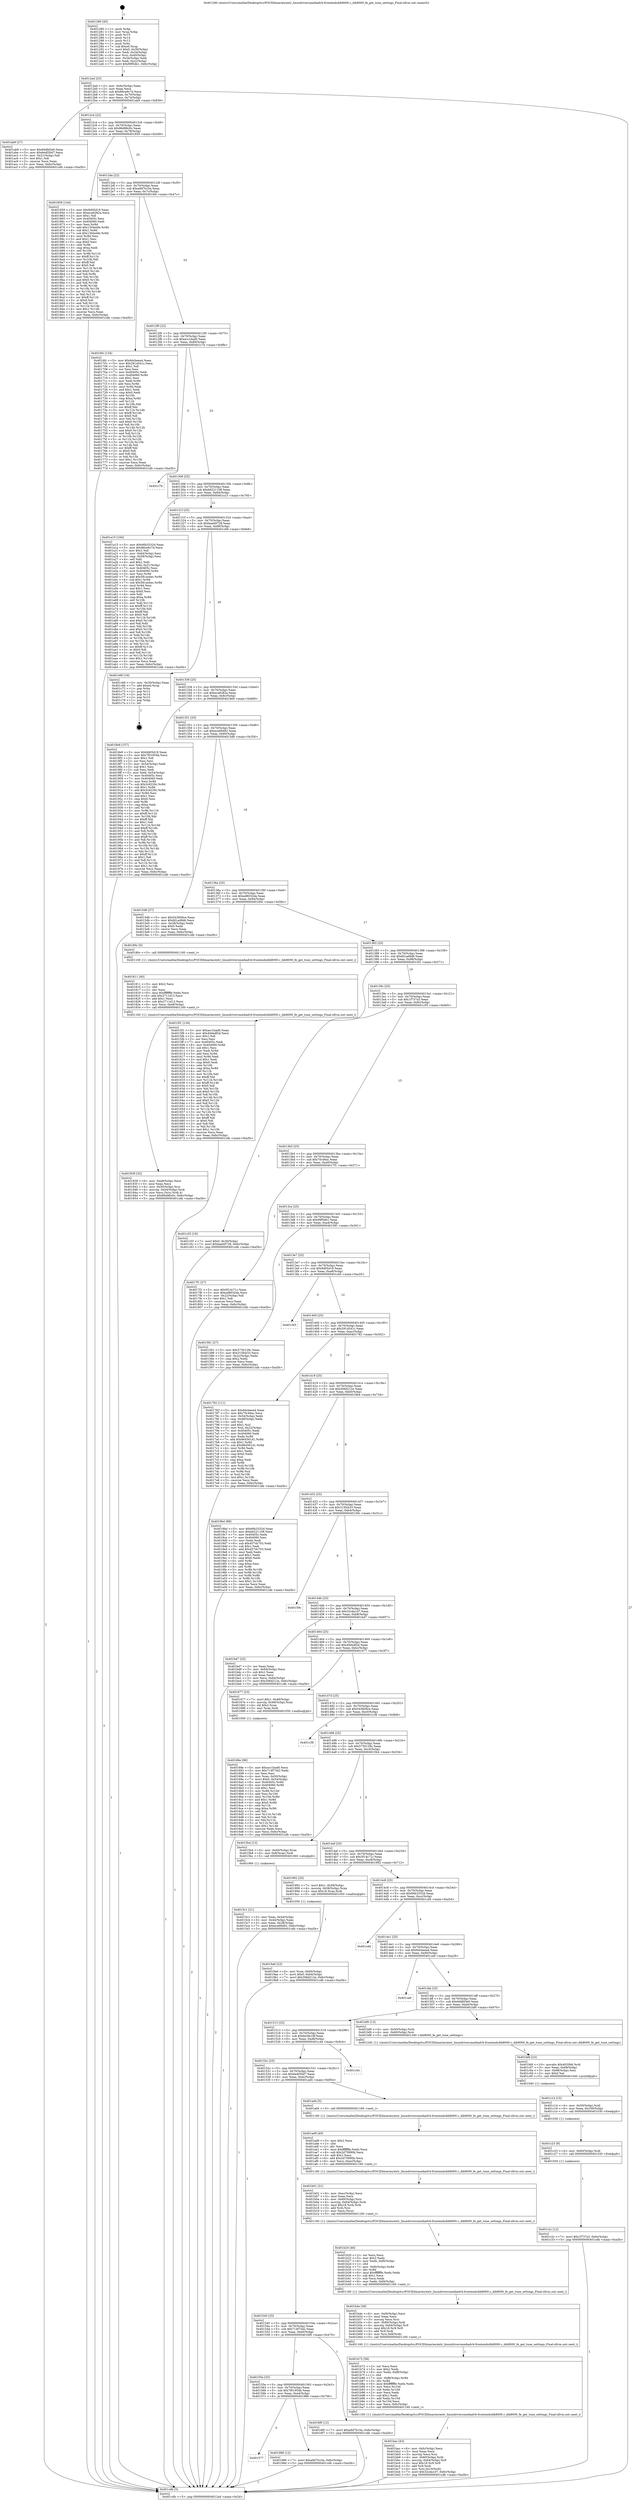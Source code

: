 digraph "0x401280" {
  label = "0x401280 (/mnt/c/Users/mathe/Desktop/tcc/POCII/binaries/extr_linuxdriversmediadvb-frontendsdib8000.c_dib8000_fe_get_tune_settings_Final-ollvm.out::main(0))"
  labelloc = "t"
  node[shape=record]

  Entry [label="",width=0.3,height=0.3,shape=circle,fillcolor=black,style=filled]
  "0x4012ad" [label="{
     0x4012ad [23]\l
     | [instrs]\l
     &nbsp;&nbsp;0x4012ad \<+3\>: mov -0x6c(%rbp),%eax\l
     &nbsp;&nbsp;0x4012b0 \<+2\>: mov %eax,%ecx\l
     &nbsp;&nbsp;0x4012b2 \<+6\>: sub $0x86ce9c7d,%ecx\l
     &nbsp;&nbsp;0x4012b8 \<+3\>: mov %eax,-0x70(%rbp)\l
     &nbsp;&nbsp;0x4012bb \<+3\>: mov %ecx,-0x74(%rbp)\l
     &nbsp;&nbsp;0x4012be \<+6\>: je 0000000000401ab9 \<main+0x839\>\l
  }"]
  "0x401ab9" [label="{
     0x401ab9 [27]\l
     | [instrs]\l
     &nbsp;&nbsp;0x401ab9 \<+5\>: mov $0x6ddfd3e0,%eax\l
     &nbsp;&nbsp;0x401abe \<+5\>: mov $0x6e4f30d7,%ecx\l
     &nbsp;&nbsp;0x401ac3 \<+3\>: mov -0x21(%rbp),%dl\l
     &nbsp;&nbsp;0x401ac6 \<+3\>: test $0x1,%dl\l
     &nbsp;&nbsp;0x401ac9 \<+3\>: cmovne %ecx,%eax\l
     &nbsp;&nbsp;0x401acc \<+3\>: mov %eax,-0x6c(%rbp)\l
     &nbsp;&nbsp;0x401acf \<+5\>: jmp 0000000000401cdb \<main+0xa5b\>\l
  }"]
  "0x4012c4" [label="{
     0x4012c4 [22]\l
     | [instrs]\l
     &nbsp;&nbsp;0x4012c4 \<+5\>: jmp 00000000004012c9 \<main+0x49\>\l
     &nbsp;&nbsp;0x4012c9 \<+3\>: mov -0x70(%rbp),%eax\l
     &nbsp;&nbsp;0x4012cc \<+5\>: sub $0x86d96c0c,%eax\l
     &nbsp;&nbsp;0x4012d1 \<+3\>: mov %eax,-0x78(%rbp)\l
     &nbsp;&nbsp;0x4012d4 \<+6\>: je 0000000000401859 \<main+0x5d9\>\l
  }"]
  Exit [label="",width=0.3,height=0.3,shape=circle,fillcolor=black,style=filled,peripheries=2]
  "0x401859" [label="{
     0x401859 [144]\l
     | [instrs]\l
     &nbsp;&nbsp;0x401859 \<+5\>: mov $0x9d05d19,%eax\l
     &nbsp;&nbsp;0x40185e \<+5\>: mov $0xeca9282a,%ecx\l
     &nbsp;&nbsp;0x401863 \<+2\>: mov $0x1,%dl\l
     &nbsp;&nbsp;0x401865 \<+7\>: mov 0x40405c,%esi\l
     &nbsp;&nbsp;0x40186c \<+7\>: mov 0x404060,%edi\l
     &nbsp;&nbsp;0x401873 \<+3\>: mov %esi,%r8d\l
     &nbsp;&nbsp;0x401876 \<+7\>: add $0x1304e4fe,%r8d\l
     &nbsp;&nbsp;0x40187d \<+4\>: sub $0x1,%r8d\l
     &nbsp;&nbsp;0x401881 \<+7\>: sub $0x1304e4fe,%r8d\l
     &nbsp;&nbsp;0x401888 \<+4\>: imul %r8d,%esi\l
     &nbsp;&nbsp;0x40188c \<+3\>: and $0x1,%esi\l
     &nbsp;&nbsp;0x40188f \<+3\>: cmp $0x0,%esi\l
     &nbsp;&nbsp;0x401892 \<+4\>: sete %r9b\l
     &nbsp;&nbsp;0x401896 \<+3\>: cmp $0xa,%edi\l
     &nbsp;&nbsp;0x401899 \<+4\>: setl %r10b\l
     &nbsp;&nbsp;0x40189d \<+3\>: mov %r9b,%r11b\l
     &nbsp;&nbsp;0x4018a0 \<+4\>: xor $0xff,%r11b\l
     &nbsp;&nbsp;0x4018a4 \<+3\>: mov %r10b,%bl\l
     &nbsp;&nbsp;0x4018a7 \<+3\>: xor $0xff,%bl\l
     &nbsp;&nbsp;0x4018aa \<+3\>: xor $0x0,%dl\l
     &nbsp;&nbsp;0x4018ad \<+3\>: mov %r11b,%r14b\l
     &nbsp;&nbsp;0x4018b0 \<+4\>: and $0x0,%r14b\l
     &nbsp;&nbsp;0x4018b4 \<+3\>: and %dl,%r9b\l
     &nbsp;&nbsp;0x4018b7 \<+3\>: mov %bl,%r15b\l
     &nbsp;&nbsp;0x4018ba \<+4\>: and $0x0,%r15b\l
     &nbsp;&nbsp;0x4018be \<+3\>: and %dl,%r10b\l
     &nbsp;&nbsp;0x4018c1 \<+3\>: or %r9b,%r14b\l
     &nbsp;&nbsp;0x4018c4 \<+3\>: or %r10b,%r15b\l
     &nbsp;&nbsp;0x4018c7 \<+3\>: xor %r15b,%r14b\l
     &nbsp;&nbsp;0x4018ca \<+3\>: or %bl,%r11b\l
     &nbsp;&nbsp;0x4018cd \<+4\>: xor $0xff,%r11b\l
     &nbsp;&nbsp;0x4018d1 \<+3\>: or $0x0,%dl\l
     &nbsp;&nbsp;0x4018d4 \<+3\>: and %dl,%r11b\l
     &nbsp;&nbsp;0x4018d7 \<+3\>: or %r11b,%r14b\l
     &nbsp;&nbsp;0x4018da \<+4\>: test $0x1,%r14b\l
     &nbsp;&nbsp;0x4018de \<+3\>: cmovne %ecx,%eax\l
     &nbsp;&nbsp;0x4018e1 \<+3\>: mov %eax,-0x6c(%rbp)\l
     &nbsp;&nbsp;0x4018e4 \<+5\>: jmp 0000000000401cdb \<main+0xa5b\>\l
  }"]
  "0x4012da" [label="{
     0x4012da [22]\l
     | [instrs]\l
     &nbsp;&nbsp;0x4012da \<+5\>: jmp 00000000004012df \<main+0x5f\>\l
     &nbsp;&nbsp;0x4012df \<+3\>: mov -0x70(%rbp),%eax\l
     &nbsp;&nbsp;0x4012e2 \<+5\>: sub $0xa9d7b10a,%eax\l
     &nbsp;&nbsp;0x4012e7 \<+3\>: mov %eax,-0x7c(%rbp)\l
     &nbsp;&nbsp;0x4012ea \<+6\>: je 00000000004016fc \<main+0x47c\>\l
  }"]
  "0x401c2c" [label="{
     0x401c2c [12]\l
     | [instrs]\l
     &nbsp;&nbsp;0x401c2c \<+7\>: movl $0x1f737a3,-0x6c(%rbp)\l
     &nbsp;&nbsp;0x401c33 \<+5\>: jmp 0000000000401cdb \<main+0xa5b\>\l
  }"]
  "0x4016fc" [label="{
     0x4016fc [134]\l
     | [instrs]\l
     &nbsp;&nbsp;0x4016fc \<+5\>: mov $0x6dcbeea4,%eax\l
     &nbsp;&nbsp;0x401701 \<+5\>: mov $0x2914541c,%ecx\l
     &nbsp;&nbsp;0x401706 \<+2\>: mov $0x1,%dl\l
     &nbsp;&nbsp;0x401708 \<+2\>: xor %esi,%esi\l
     &nbsp;&nbsp;0x40170a \<+7\>: mov 0x40405c,%edi\l
     &nbsp;&nbsp;0x401711 \<+8\>: mov 0x404060,%r8d\l
     &nbsp;&nbsp;0x401719 \<+3\>: sub $0x1,%esi\l
     &nbsp;&nbsp;0x40171c \<+3\>: mov %edi,%r9d\l
     &nbsp;&nbsp;0x40171f \<+3\>: add %esi,%r9d\l
     &nbsp;&nbsp;0x401722 \<+4\>: imul %r9d,%edi\l
     &nbsp;&nbsp;0x401726 \<+3\>: and $0x1,%edi\l
     &nbsp;&nbsp;0x401729 \<+3\>: cmp $0x0,%edi\l
     &nbsp;&nbsp;0x40172c \<+4\>: sete %r10b\l
     &nbsp;&nbsp;0x401730 \<+4\>: cmp $0xa,%r8d\l
     &nbsp;&nbsp;0x401734 \<+4\>: setl %r11b\l
     &nbsp;&nbsp;0x401738 \<+3\>: mov %r10b,%bl\l
     &nbsp;&nbsp;0x40173b \<+3\>: xor $0xff,%bl\l
     &nbsp;&nbsp;0x40173e \<+3\>: mov %r11b,%r14b\l
     &nbsp;&nbsp;0x401741 \<+4\>: xor $0xff,%r14b\l
     &nbsp;&nbsp;0x401745 \<+3\>: xor $0x0,%dl\l
     &nbsp;&nbsp;0x401748 \<+3\>: mov %bl,%r15b\l
     &nbsp;&nbsp;0x40174b \<+4\>: and $0x0,%r15b\l
     &nbsp;&nbsp;0x40174f \<+3\>: and %dl,%r10b\l
     &nbsp;&nbsp;0x401752 \<+3\>: mov %r14b,%r12b\l
     &nbsp;&nbsp;0x401755 \<+4\>: and $0x0,%r12b\l
     &nbsp;&nbsp;0x401759 \<+3\>: and %dl,%r11b\l
     &nbsp;&nbsp;0x40175c \<+3\>: or %r10b,%r15b\l
     &nbsp;&nbsp;0x40175f \<+3\>: or %r11b,%r12b\l
     &nbsp;&nbsp;0x401762 \<+3\>: xor %r12b,%r15b\l
     &nbsp;&nbsp;0x401765 \<+3\>: or %r14b,%bl\l
     &nbsp;&nbsp;0x401768 \<+3\>: xor $0xff,%bl\l
     &nbsp;&nbsp;0x40176b \<+3\>: or $0x0,%dl\l
     &nbsp;&nbsp;0x40176e \<+2\>: and %dl,%bl\l
     &nbsp;&nbsp;0x401770 \<+3\>: or %bl,%r15b\l
     &nbsp;&nbsp;0x401773 \<+4\>: test $0x1,%r15b\l
     &nbsp;&nbsp;0x401777 \<+3\>: cmovne %ecx,%eax\l
     &nbsp;&nbsp;0x40177a \<+3\>: mov %eax,-0x6c(%rbp)\l
     &nbsp;&nbsp;0x40177d \<+5\>: jmp 0000000000401cdb \<main+0xa5b\>\l
  }"]
  "0x4012f0" [label="{
     0x4012f0 [22]\l
     | [instrs]\l
     &nbsp;&nbsp;0x4012f0 \<+5\>: jmp 00000000004012f5 \<main+0x75\>\l
     &nbsp;&nbsp;0x4012f5 \<+3\>: mov -0x70(%rbp),%eax\l
     &nbsp;&nbsp;0x4012f8 \<+5\>: sub $0xacc1bad0,%eax\l
     &nbsp;&nbsp;0x4012fd \<+3\>: mov %eax,-0x80(%rbp)\l
     &nbsp;&nbsp;0x401300 \<+6\>: je 0000000000401c7b \<main+0x9fb\>\l
  }"]
  "0x401c23" [label="{
     0x401c23 [9]\l
     | [instrs]\l
     &nbsp;&nbsp;0x401c23 \<+4\>: mov -0x60(%rbp),%rdi\l
     &nbsp;&nbsp;0x401c27 \<+5\>: call 0000000000401030 \<free@plt\>\l
     | [calls]\l
     &nbsp;&nbsp;0x401030 \{1\} (unknown)\l
  }"]
  "0x401c7b" [label="{
     0x401c7b\l
  }", style=dashed]
  "0x401306" [label="{
     0x401306 [25]\l
     | [instrs]\l
     &nbsp;&nbsp;0x401306 \<+5\>: jmp 000000000040130b \<main+0x8b\>\l
     &nbsp;&nbsp;0x40130b \<+3\>: mov -0x70(%rbp),%eax\l
     &nbsp;&nbsp;0x40130e \<+5\>: sub $0xb6221108,%eax\l
     &nbsp;&nbsp;0x401313 \<+6\>: mov %eax,-0x84(%rbp)\l
     &nbsp;&nbsp;0x401319 \<+6\>: je 0000000000401a15 \<main+0x795\>\l
  }"]
  "0x401c14" [label="{
     0x401c14 [15]\l
     | [instrs]\l
     &nbsp;&nbsp;0x401c14 \<+4\>: mov -0x50(%rbp),%rdi\l
     &nbsp;&nbsp;0x401c18 \<+6\>: mov %eax,-0x100(%rbp)\l
     &nbsp;&nbsp;0x401c1e \<+5\>: call 0000000000401030 \<free@plt\>\l
     | [calls]\l
     &nbsp;&nbsp;0x401030 \{1\} (unknown)\l
  }"]
  "0x401a15" [label="{
     0x401a15 [164]\l
     | [instrs]\l
     &nbsp;&nbsp;0x401a15 \<+5\>: mov $0x66b3332d,%eax\l
     &nbsp;&nbsp;0x401a1a \<+5\>: mov $0x86ce9c7d,%ecx\l
     &nbsp;&nbsp;0x401a1f \<+2\>: mov $0x1,%dl\l
     &nbsp;&nbsp;0x401a21 \<+3\>: mov -0x64(%rbp),%esi\l
     &nbsp;&nbsp;0x401a24 \<+3\>: cmp -0x58(%rbp),%esi\l
     &nbsp;&nbsp;0x401a27 \<+4\>: setl %dil\l
     &nbsp;&nbsp;0x401a2b \<+4\>: and $0x1,%dil\l
     &nbsp;&nbsp;0x401a2f \<+4\>: mov %dil,-0x21(%rbp)\l
     &nbsp;&nbsp;0x401a33 \<+7\>: mov 0x40405c,%esi\l
     &nbsp;&nbsp;0x401a3a \<+8\>: mov 0x404060,%r8d\l
     &nbsp;&nbsp;0x401a42 \<+3\>: mov %esi,%r9d\l
     &nbsp;&nbsp;0x401a45 \<+7\>: add $0x581acbec,%r9d\l
     &nbsp;&nbsp;0x401a4c \<+4\>: sub $0x1,%r9d\l
     &nbsp;&nbsp;0x401a50 \<+7\>: sub $0x581acbec,%r9d\l
     &nbsp;&nbsp;0x401a57 \<+4\>: imul %r9d,%esi\l
     &nbsp;&nbsp;0x401a5b \<+3\>: and $0x1,%esi\l
     &nbsp;&nbsp;0x401a5e \<+3\>: cmp $0x0,%esi\l
     &nbsp;&nbsp;0x401a61 \<+4\>: sete %dil\l
     &nbsp;&nbsp;0x401a65 \<+4\>: cmp $0xa,%r8d\l
     &nbsp;&nbsp;0x401a69 \<+4\>: setl %r10b\l
     &nbsp;&nbsp;0x401a6d \<+3\>: mov %dil,%r11b\l
     &nbsp;&nbsp;0x401a70 \<+4\>: xor $0xff,%r11b\l
     &nbsp;&nbsp;0x401a74 \<+3\>: mov %r10b,%bl\l
     &nbsp;&nbsp;0x401a77 \<+3\>: xor $0xff,%bl\l
     &nbsp;&nbsp;0x401a7a \<+3\>: xor $0x0,%dl\l
     &nbsp;&nbsp;0x401a7d \<+3\>: mov %r11b,%r14b\l
     &nbsp;&nbsp;0x401a80 \<+4\>: and $0x0,%r14b\l
     &nbsp;&nbsp;0x401a84 \<+3\>: and %dl,%dil\l
     &nbsp;&nbsp;0x401a87 \<+3\>: mov %bl,%r15b\l
     &nbsp;&nbsp;0x401a8a \<+4\>: and $0x0,%r15b\l
     &nbsp;&nbsp;0x401a8e \<+3\>: and %dl,%r10b\l
     &nbsp;&nbsp;0x401a91 \<+3\>: or %dil,%r14b\l
     &nbsp;&nbsp;0x401a94 \<+3\>: or %r10b,%r15b\l
     &nbsp;&nbsp;0x401a97 \<+3\>: xor %r15b,%r14b\l
     &nbsp;&nbsp;0x401a9a \<+3\>: or %bl,%r11b\l
     &nbsp;&nbsp;0x401a9d \<+4\>: xor $0xff,%r11b\l
     &nbsp;&nbsp;0x401aa1 \<+3\>: or $0x0,%dl\l
     &nbsp;&nbsp;0x401aa4 \<+3\>: and %dl,%r11b\l
     &nbsp;&nbsp;0x401aa7 \<+3\>: or %r11b,%r14b\l
     &nbsp;&nbsp;0x401aaa \<+4\>: test $0x1,%r14b\l
     &nbsp;&nbsp;0x401aae \<+3\>: cmovne %ecx,%eax\l
     &nbsp;&nbsp;0x401ab1 \<+3\>: mov %eax,-0x6c(%rbp)\l
     &nbsp;&nbsp;0x401ab4 \<+5\>: jmp 0000000000401cdb \<main+0xa5b\>\l
  }"]
  "0x40131f" [label="{
     0x40131f [25]\l
     | [instrs]\l
     &nbsp;&nbsp;0x40131f \<+5\>: jmp 0000000000401324 \<main+0xa4\>\l
     &nbsp;&nbsp;0x401324 \<+3\>: mov -0x70(%rbp),%eax\l
     &nbsp;&nbsp;0x401327 \<+5\>: sub $0xbaeb9728,%eax\l
     &nbsp;&nbsp;0x40132c \<+6\>: mov %eax,-0x88(%rbp)\l
     &nbsp;&nbsp;0x401332 \<+6\>: je 0000000000401c68 \<main+0x9e8\>\l
  }"]
  "0x401bfd" [label="{
     0x401bfd [23]\l
     | [instrs]\l
     &nbsp;&nbsp;0x401bfd \<+10\>: movabs $0x4020b6,%rdi\l
     &nbsp;&nbsp;0x401c07 \<+3\>: mov %eax,-0x68(%rbp)\l
     &nbsp;&nbsp;0x401c0a \<+3\>: mov -0x68(%rbp),%esi\l
     &nbsp;&nbsp;0x401c0d \<+2\>: mov $0x0,%al\l
     &nbsp;&nbsp;0x401c0f \<+5\>: call 0000000000401040 \<printf@plt\>\l
     | [calls]\l
     &nbsp;&nbsp;0x401040 \{1\} (unknown)\l
  }"]
  "0x401c68" [label="{
     0x401c68 [19]\l
     | [instrs]\l
     &nbsp;&nbsp;0x401c68 \<+3\>: mov -0x30(%rbp),%eax\l
     &nbsp;&nbsp;0x401c6b \<+7\>: add $0xe0,%rsp\l
     &nbsp;&nbsp;0x401c72 \<+1\>: pop %rbx\l
     &nbsp;&nbsp;0x401c73 \<+2\>: pop %r12\l
     &nbsp;&nbsp;0x401c75 \<+2\>: pop %r14\l
     &nbsp;&nbsp;0x401c77 \<+2\>: pop %r15\l
     &nbsp;&nbsp;0x401c79 \<+1\>: pop %rbp\l
     &nbsp;&nbsp;0x401c7a \<+1\>: ret\l
  }"]
  "0x401338" [label="{
     0x401338 [25]\l
     | [instrs]\l
     &nbsp;&nbsp;0x401338 \<+5\>: jmp 000000000040133d \<main+0xbd\>\l
     &nbsp;&nbsp;0x40133d \<+3\>: mov -0x70(%rbp),%eax\l
     &nbsp;&nbsp;0x401340 \<+5\>: sub $0xeca9282a,%eax\l
     &nbsp;&nbsp;0x401345 \<+6\>: mov %eax,-0x8c(%rbp)\l
     &nbsp;&nbsp;0x40134b \<+6\>: je 00000000004018e9 \<main+0x669\>\l
  }"]
  "0x401bac" [label="{
     0x401bac [43]\l
     | [instrs]\l
     &nbsp;&nbsp;0x401bac \<+6\>: mov -0xfc(%rbp),%ecx\l
     &nbsp;&nbsp;0x401bb2 \<+3\>: imul %eax,%ecx\l
     &nbsp;&nbsp;0x401bb5 \<+3\>: movslq %ecx,%rsi\l
     &nbsp;&nbsp;0x401bb8 \<+4\>: mov -0x60(%rbp),%rdi\l
     &nbsp;&nbsp;0x401bbc \<+4\>: movslq -0x64(%rbp),%r9\l
     &nbsp;&nbsp;0x401bc0 \<+4\>: imul $0x18,%r9,%r9\l
     &nbsp;&nbsp;0x401bc4 \<+3\>: add %r9,%rdi\l
     &nbsp;&nbsp;0x401bc7 \<+4\>: mov %rsi,0x10(%rdi)\l
     &nbsp;&nbsp;0x401bcb \<+7\>: movl $0x32cda1d7,-0x6c(%rbp)\l
     &nbsp;&nbsp;0x401bd2 \<+5\>: jmp 0000000000401cdb \<main+0xa5b\>\l
  }"]
  "0x4018e9" [label="{
     0x4018e9 [157]\l
     | [instrs]\l
     &nbsp;&nbsp;0x4018e9 \<+5\>: mov $0x9d05d19,%eax\l
     &nbsp;&nbsp;0x4018ee \<+5\>: mov $0x7f01954b,%ecx\l
     &nbsp;&nbsp;0x4018f3 \<+2\>: mov $0x1,%dl\l
     &nbsp;&nbsp;0x4018f5 \<+2\>: xor %esi,%esi\l
     &nbsp;&nbsp;0x4018f7 \<+3\>: mov -0x54(%rbp),%edi\l
     &nbsp;&nbsp;0x4018fa \<+3\>: sub $0x1,%esi\l
     &nbsp;&nbsp;0x4018fd \<+2\>: sub %esi,%edi\l
     &nbsp;&nbsp;0x4018ff \<+3\>: mov %edi,-0x54(%rbp)\l
     &nbsp;&nbsp;0x401902 \<+7\>: mov 0x40405c,%esi\l
     &nbsp;&nbsp;0x401909 \<+7\>: mov 0x404060,%edi\l
     &nbsp;&nbsp;0x401910 \<+3\>: mov %esi,%r8d\l
     &nbsp;&nbsp;0x401913 \<+7\>: sub $0x3c9229c,%r8d\l
     &nbsp;&nbsp;0x40191a \<+4\>: sub $0x1,%r8d\l
     &nbsp;&nbsp;0x40191e \<+7\>: add $0x3c9229c,%r8d\l
     &nbsp;&nbsp;0x401925 \<+4\>: imul %r8d,%esi\l
     &nbsp;&nbsp;0x401929 \<+3\>: and $0x1,%esi\l
     &nbsp;&nbsp;0x40192c \<+3\>: cmp $0x0,%esi\l
     &nbsp;&nbsp;0x40192f \<+4\>: sete %r9b\l
     &nbsp;&nbsp;0x401933 \<+3\>: cmp $0xa,%edi\l
     &nbsp;&nbsp;0x401936 \<+4\>: setl %r10b\l
     &nbsp;&nbsp;0x40193a \<+3\>: mov %r9b,%r11b\l
     &nbsp;&nbsp;0x40193d \<+4\>: xor $0xff,%r11b\l
     &nbsp;&nbsp;0x401941 \<+3\>: mov %r10b,%bl\l
     &nbsp;&nbsp;0x401944 \<+3\>: xor $0xff,%bl\l
     &nbsp;&nbsp;0x401947 \<+3\>: xor $0x1,%dl\l
     &nbsp;&nbsp;0x40194a \<+3\>: mov %r11b,%r14b\l
     &nbsp;&nbsp;0x40194d \<+4\>: and $0xff,%r14b\l
     &nbsp;&nbsp;0x401951 \<+3\>: and %dl,%r9b\l
     &nbsp;&nbsp;0x401954 \<+3\>: mov %bl,%r15b\l
     &nbsp;&nbsp;0x401957 \<+4\>: and $0xff,%r15b\l
     &nbsp;&nbsp;0x40195b \<+3\>: and %dl,%r10b\l
     &nbsp;&nbsp;0x40195e \<+3\>: or %r9b,%r14b\l
     &nbsp;&nbsp;0x401961 \<+3\>: or %r10b,%r15b\l
     &nbsp;&nbsp;0x401964 \<+3\>: xor %r15b,%r14b\l
     &nbsp;&nbsp;0x401967 \<+3\>: or %bl,%r11b\l
     &nbsp;&nbsp;0x40196a \<+4\>: xor $0xff,%r11b\l
     &nbsp;&nbsp;0x40196e \<+3\>: or $0x1,%dl\l
     &nbsp;&nbsp;0x401971 \<+3\>: and %dl,%r11b\l
     &nbsp;&nbsp;0x401974 \<+3\>: or %r11b,%r14b\l
     &nbsp;&nbsp;0x401977 \<+4\>: test $0x1,%r14b\l
     &nbsp;&nbsp;0x40197b \<+3\>: cmovne %ecx,%eax\l
     &nbsp;&nbsp;0x40197e \<+3\>: mov %eax,-0x6c(%rbp)\l
     &nbsp;&nbsp;0x401981 \<+5\>: jmp 0000000000401cdb \<main+0xa5b\>\l
  }"]
  "0x401351" [label="{
     0x401351 [25]\l
     | [instrs]\l
     &nbsp;&nbsp;0x401351 \<+5\>: jmp 0000000000401356 \<main+0xd6\>\l
     &nbsp;&nbsp;0x401356 \<+3\>: mov -0x70(%rbp),%eax\l
     &nbsp;&nbsp;0x401359 \<+5\>: sub $0xece68482,%eax\l
     &nbsp;&nbsp;0x40135e \<+6\>: mov %eax,-0x90(%rbp)\l
     &nbsp;&nbsp;0x401364 \<+6\>: je 00000000004015d6 \<main+0x356\>\l
  }"]
  "0x401b72" [label="{
     0x401b72 [58]\l
     | [instrs]\l
     &nbsp;&nbsp;0x401b72 \<+2\>: xor %ecx,%ecx\l
     &nbsp;&nbsp;0x401b74 \<+5\>: mov $0x2,%edx\l
     &nbsp;&nbsp;0x401b79 \<+6\>: mov %edx,-0xf8(%rbp)\l
     &nbsp;&nbsp;0x401b7f \<+1\>: cltd\l
     &nbsp;&nbsp;0x401b80 \<+7\>: mov -0xf8(%rbp),%r8d\l
     &nbsp;&nbsp;0x401b87 \<+3\>: idiv %r8d\l
     &nbsp;&nbsp;0x401b8a \<+6\>: imul $0xfffffffe,%edx,%edx\l
     &nbsp;&nbsp;0x401b90 \<+3\>: mov %ecx,%r10d\l
     &nbsp;&nbsp;0x401b93 \<+3\>: sub %edx,%r10d\l
     &nbsp;&nbsp;0x401b96 \<+2\>: mov %ecx,%edx\l
     &nbsp;&nbsp;0x401b98 \<+3\>: sub $0x1,%edx\l
     &nbsp;&nbsp;0x401b9b \<+3\>: add %edx,%r10d\l
     &nbsp;&nbsp;0x401b9e \<+3\>: sub %r10d,%ecx\l
     &nbsp;&nbsp;0x401ba1 \<+6\>: mov %ecx,-0xfc(%rbp)\l
     &nbsp;&nbsp;0x401ba7 \<+5\>: call 0000000000401160 \<next_i\>\l
     | [calls]\l
     &nbsp;&nbsp;0x401160 \{1\} (/mnt/c/Users/mathe/Desktop/tcc/POCII/binaries/extr_linuxdriversmediadvb-frontendsdib8000.c_dib8000_fe_get_tune_settings_Final-ollvm.out::next_i)\l
  }"]
  "0x4015d6" [label="{
     0x4015d6 [27]\l
     | [instrs]\l
     &nbsp;&nbsp;0x4015d6 \<+5\>: mov $0x543606ce,%eax\l
     &nbsp;&nbsp;0x4015db \<+5\>: mov $0xfd1ad9d6,%ecx\l
     &nbsp;&nbsp;0x4015e0 \<+3\>: mov -0x28(%rbp),%edx\l
     &nbsp;&nbsp;0x4015e3 \<+3\>: cmp $0x0,%edx\l
     &nbsp;&nbsp;0x4015e6 \<+3\>: cmove %ecx,%eax\l
     &nbsp;&nbsp;0x4015e9 \<+3\>: mov %eax,-0x6c(%rbp)\l
     &nbsp;&nbsp;0x4015ec \<+5\>: jmp 0000000000401cdb \<main+0xa5b\>\l
  }"]
  "0x40136a" [label="{
     0x40136a [25]\l
     | [instrs]\l
     &nbsp;&nbsp;0x40136a \<+5\>: jmp 000000000040136f \<main+0xef\>\l
     &nbsp;&nbsp;0x40136f \<+3\>: mov -0x70(%rbp),%eax\l
     &nbsp;&nbsp;0x401372 \<+5\>: sub $0xed8032da,%eax\l
     &nbsp;&nbsp;0x401377 \<+6\>: mov %eax,-0x94(%rbp)\l
     &nbsp;&nbsp;0x40137d \<+6\>: je 000000000040180c \<main+0x58c\>\l
  }"]
  "0x401b4e" [label="{
     0x401b4e [36]\l
     | [instrs]\l
     &nbsp;&nbsp;0x401b4e \<+6\>: mov -0xf4(%rbp),%ecx\l
     &nbsp;&nbsp;0x401b54 \<+3\>: imul %eax,%ecx\l
     &nbsp;&nbsp;0x401b57 \<+3\>: movslq %ecx,%rsi\l
     &nbsp;&nbsp;0x401b5a \<+4\>: mov -0x60(%rbp),%rdi\l
     &nbsp;&nbsp;0x401b5e \<+4\>: movslq -0x64(%rbp),%r9\l
     &nbsp;&nbsp;0x401b62 \<+4\>: imul $0x18,%r9,%r9\l
     &nbsp;&nbsp;0x401b66 \<+3\>: add %r9,%rdi\l
     &nbsp;&nbsp;0x401b69 \<+4\>: mov %rsi,0x8(%rdi)\l
     &nbsp;&nbsp;0x401b6d \<+5\>: call 0000000000401160 \<next_i\>\l
     | [calls]\l
     &nbsp;&nbsp;0x401160 \{1\} (/mnt/c/Users/mathe/Desktop/tcc/POCII/binaries/extr_linuxdriversmediadvb-frontendsdib8000.c_dib8000_fe_get_tune_settings_Final-ollvm.out::next_i)\l
  }"]
  "0x40180c" [label="{
     0x40180c [5]\l
     | [instrs]\l
     &nbsp;&nbsp;0x40180c \<+5\>: call 0000000000401160 \<next_i\>\l
     | [calls]\l
     &nbsp;&nbsp;0x401160 \{1\} (/mnt/c/Users/mathe/Desktop/tcc/POCII/binaries/extr_linuxdriversmediadvb-frontendsdib8000.c_dib8000_fe_get_tune_settings_Final-ollvm.out::next_i)\l
  }"]
  "0x401383" [label="{
     0x401383 [25]\l
     | [instrs]\l
     &nbsp;&nbsp;0x401383 \<+5\>: jmp 0000000000401388 \<main+0x108\>\l
     &nbsp;&nbsp;0x401388 \<+3\>: mov -0x70(%rbp),%eax\l
     &nbsp;&nbsp;0x40138b \<+5\>: sub $0xfd1ad9d6,%eax\l
     &nbsp;&nbsp;0x401390 \<+6\>: mov %eax,-0x98(%rbp)\l
     &nbsp;&nbsp;0x401396 \<+6\>: je 00000000004015f1 \<main+0x371\>\l
  }"]
  "0x401b20" [label="{
     0x401b20 [46]\l
     | [instrs]\l
     &nbsp;&nbsp;0x401b20 \<+2\>: xor %ecx,%ecx\l
     &nbsp;&nbsp;0x401b22 \<+5\>: mov $0x2,%edx\l
     &nbsp;&nbsp;0x401b27 \<+6\>: mov %edx,-0xf0(%rbp)\l
     &nbsp;&nbsp;0x401b2d \<+1\>: cltd\l
     &nbsp;&nbsp;0x401b2e \<+7\>: mov -0xf0(%rbp),%r8d\l
     &nbsp;&nbsp;0x401b35 \<+3\>: idiv %r8d\l
     &nbsp;&nbsp;0x401b38 \<+6\>: imul $0xfffffffe,%edx,%edx\l
     &nbsp;&nbsp;0x401b3e \<+3\>: sub $0x1,%ecx\l
     &nbsp;&nbsp;0x401b41 \<+2\>: sub %ecx,%edx\l
     &nbsp;&nbsp;0x401b43 \<+6\>: mov %edx,-0xf4(%rbp)\l
     &nbsp;&nbsp;0x401b49 \<+5\>: call 0000000000401160 \<next_i\>\l
     | [calls]\l
     &nbsp;&nbsp;0x401160 \{1\} (/mnt/c/Users/mathe/Desktop/tcc/POCII/binaries/extr_linuxdriversmediadvb-frontendsdib8000.c_dib8000_fe_get_tune_settings_Final-ollvm.out::next_i)\l
  }"]
  "0x4015f1" [label="{
     0x4015f1 [134]\l
     | [instrs]\l
     &nbsp;&nbsp;0x4015f1 \<+5\>: mov $0xacc1bad0,%eax\l
     &nbsp;&nbsp;0x4015f6 \<+5\>: mov $0x40dedf2d,%ecx\l
     &nbsp;&nbsp;0x4015fb \<+2\>: mov $0x1,%dl\l
     &nbsp;&nbsp;0x4015fd \<+2\>: xor %esi,%esi\l
     &nbsp;&nbsp;0x4015ff \<+7\>: mov 0x40405c,%edi\l
     &nbsp;&nbsp;0x401606 \<+8\>: mov 0x404060,%r8d\l
     &nbsp;&nbsp;0x40160e \<+3\>: sub $0x1,%esi\l
     &nbsp;&nbsp;0x401611 \<+3\>: mov %edi,%r9d\l
     &nbsp;&nbsp;0x401614 \<+3\>: add %esi,%r9d\l
     &nbsp;&nbsp;0x401617 \<+4\>: imul %r9d,%edi\l
     &nbsp;&nbsp;0x40161b \<+3\>: and $0x1,%edi\l
     &nbsp;&nbsp;0x40161e \<+3\>: cmp $0x0,%edi\l
     &nbsp;&nbsp;0x401621 \<+4\>: sete %r10b\l
     &nbsp;&nbsp;0x401625 \<+4\>: cmp $0xa,%r8d\l
     &nbsp;&nbsp;0x401629 \<+4\>: setl %r11b\l
     &nbsp;&nbsp;0x40162d \<+3\>: mov %r10b,%bl\l
     &nbsp;&nbsp;0x401630 \<+3\>: xor $0xff,%bl\l
     &nbsp;&nbsp;0x401633 \<+3\>: mov %r11b,%r14b\l
     &nbsp;&nbsp;0x401636 \<+4\>: xor $0xff,%r14b\l
     &nbsp;&nbsp;0x40163a \<+3\>: xor $0x0,%dl\l
     &nbsp;&nbsp;0x40163d \<+3\>: mov %bl,%r15b\l
     &nbsp;&nbsp;0x401640 \<+4\>: and $0x0,%r15b\l
     &nbsp;&nbsp;0x401644 \<+3\>: and %dl,%r10b\l
     &nbsp;&nbsp;0x401647 \<+3\>: mov %r14b,%r12b\l
     &nbsp;&nbsp;0x40164a \<+4\>: and $0x0,%r12b\l
     &nbsp;&nbsp;0x40164e \<+3\>: and %dl,%r11b\l
     &nbsp;&nbsp;0x401651 \<+3\>: or %r10b,%r15b\l
     &nbsp;&nbsp;0x401654 \<+3\>: or %r11b,%r12b\l
     &nbsp;&nbsp;0x401657 \<+3\>: xor %r12b,%r15b\l
     &nbsp;&nbsp;0x40165a \<+3\>: or %r14b,%bl\l
     &nbsp;&nbsp;0x40165d \<+3\>: xor $0xff,%bl\l
     &nbsp;&nbsp;0x401660 \<+3\>: or $0x0,%dl\l
     &nbsp;&nbsp;0x401663 \<+2\>: and %dl,%bl\l
     &nbsp;&nbsp;0x401665 \<+3\>: or %bl,%r15b\l
     &nbsp;&nbsp;0x401668 \<+4\>: test $0x1,%r15b\l
     &nbsp;&nbsp;0x40166c \<+3\>: cmovne %ecx,%eax\l
     &nbsp;&nbsp;0x40166f \<+3\>: mov %eax,-0x6c(%rbp)\l
     &nbsp;&nbsp;0x401672 \<+5\>: jmp 0000000000401cdb \<main+0xa5b\>\l
  }"]
  "0x40139c" [label="{
     0x40139c [25]\l
     | [instrs]\l
     &nbsp;&nbsp;0x40139c \<+5\>: jmp 00000000004013a1 \<main+0x121\>\l
     &nbsp;&nbsp;0x4013a1 \<+3\>: mov -0x70(%rbp),%eax\l
     &nbsp;&nbsp;0x4013a4 \<+5\>: sub $0x1f737a3,%eax\l
     &nbsp;&nbsp;0x4013a9 \<+6\>: mov %eax,-0x9c(%rbp)\l
     &nbsp;&nbsp;0x4013af \<+6\>: je 0000000000401c55 \<main+0x9d5\>\l
  }"]
  "0x401b01" [label="{
     0x401b01 [31]\l
     | [instrs]\l
     &nbsp;&nbsp;0x401b01 \<+6\>: mov -0xec(%rbp),%ecx\l
     &nbsp;&nbsp;0x401b07 \<+3\>: imul %eax,%ecx\l
     &nbsp;&nbsp;0x401b0a \<+4\>: mov -0x60(%rbp),%rsi\l
     &nbsp;&nbsp;0x401b0e \<+4\>: movslq -0x64(%rbp),%rdi\l
     &nbsp;&nbsp;0x401b12 \<+4\>: imul $0x18,%rdi,%rdi\l
     &nbsp;&nbsp;0x401b16 \<+3\>: add %rdi,%rsi\l
     &nbsp;&nbsp;0x401b19 \<+2\>: mov %ecx,(%rsi)\l
     &nbsp;&nbsp;0x401b1b \<+5\>: call 0000000000401160 \<next_i\>\l
     | [calls]\l
     &nbsp;&nbsp;0x401160 \{1\} (/mnt/c/Users/mathe/Desktop/tcc/POCII/binaries/extr_linuxdriversmediadvb-frontendsdib8000.c_dib8000_fe_get_tune_settings_Final-ollvm.out::next_i)\l
  }"]
  "0x401c55" [label="{
     0x401c55 [19]\l
     | [instrs]\l
     &nbsp;&nbsp;0x401c55 \<+7\>: movl $0x0,-0x30(%rbp)\l
     &nbsp;&nbsp;0x401c5c \<+7\>: movl $0xbaeb9728,-0x6c(%rbp)\l
     &nbsp;&nbsp;0x401c63 \<+5\>: jmp 0000000000401cdb \<main+0xa5b\>\l
  }"]
  "0x4013b5" [label="{
     0x4013b5 [25]\l
     | [instrs]\l
     &nbsp;&nbsp;0x4013b5 \<+5\>: jmp 00000000004013ba \<main+0x13a\>\l
     &nbsp;&nbsp;0x4013ba \<+3\>: mov -0x70(%rbp),%eax\l
     &nbsp;&nbsp;0x4013bd \<+5\>: sub $0x70c46ac,%eax\l
     &nbsp;&nbsp;0x4013c2 \<+6\>: mov %eax,-0xa0(%rbp)\l
     &nbsp;&nbsp;0x4013c8 \<+6\>: je 00000000004017f1 \<main+0x571\>\l
  }"]
  "0x401ad9" [label="{
     0x401ad9 [40]\l
     | [instrs]\l
     &nbsp;&nbsp;0x401ad9 \<+5\>: mov $0x2,%ecx\l
     &nbsp;&nbsp;0x401ade \<+1\>: cltd\l
     &nbsp;&nbsp;0x401adf \<+2\>: idiv %ecx\l
     &nbsp;&nbsp;0x401ae1 \<+6\>: imul $0xfffffffe,%edx,%ecx\l
     &nbsp;&nbsp;0x401ae7 \<+6\>: sub $0x2d75890b,%ecx\l
     &nbsp;&nbsp;0x401aed \<+3\>: add $0x1,%ecx\l
     &nbsp;&nbsp;0x401af0 \<+6\>: add $0x2d75890b,%ecx\l
     &nbsp;&nbsp;0x401af6 \<+6\>: mov %ecx,-0xec(%rbp)\l
     &nbsp;&nbsp;0x401afc \<+5\>: call 0000000000401160 \<next_i\>\l
     | [calls]\l
     &nbsp;&nbsp;0x401160 \{1\} (/mnt/c/Users/mathe/Desktop/tcc/POCII/binaries/extr_linuxdriversmediadvb-frontendsdib8000.c_dib8000_fe_get_tune_settings_Final-ollvm.out::next_i)\l
  }"]
  "0x4017f1" [label="{
     0x4017f1 [27]\l
     | [instrs]\l
     &nbsp;&nbsp;0x4017f1 \<+5\>: mov $0x5f14c71c,%eax\l
     &nbsp;&nbsp;0x4017f6 \<+5\>: mov $0xed8032da,%ecx\l
     &nbsp;&nbsp;0x4017fb \<+3\>: mov -0x22(%rbp),%dl\l
     &nbsp;&nbsp;0x4017fe \<+3\>: test $0x1,%dl\l
     &nbsp;&nbsp;0x401801 \<+3\>: cmovne %ecx,%eax\l
     &nbsp;&nbsp;0x401804 \<+3\>: mov %eax,-0x6c(%rbp)\l
     &nbsp;&nbsp;0x401807 \<+5\>: jmp 0000000000401cdb \<main+0xa5b\>\l
  }"]
  "0x4013ce" [label="{
     0x4013ce [25]\l
     | [instrs]\l
     &nbsp;&nbsp;0x4013ce \<+5\>: jmp 00000000004013d3 \<main+0x153\>\l
     &nbsp;&nbsp;0x4013d3 \<+3\>: mov -0x70(%rbp),%eax\l
     &nbsp;&nbsp;0x4013d6 \<+5\>: sub $0x99f5db1,%eax\l
     &nbsp;&nbsp;0x4013db \<+6\>: mov %eax,-0xa4(%rbp)\l
     &nbsp;&nbsp;0x4013e1 \<+6\>: je 0000000000401581 \<main+0x301\>\l
  }"]
  "0x4019a6" [label="{
     0x4019a6 [23]\l
     | [instrs]\l
     &nbsp;&nbsp;0x4019a6 \<+4\>: mov %rax,-0x60(%rbp)\l
     &nbsp;&nbsp;0x4019aa \<+7\>: movl $0x0,-0x64(%rbp)\l
     &nbsp;&nbsp;0x4019b1 \<+7\>: movl $0x306d212e,-0x6c(%rbp)\l
     &nbsp;&nbsp;0x4019b8 \<+5\>: jmp 0000000000401cdb \<main+0xa5b\>\l
  }"]
  "0x401581" [label="{
     0x401581 [27]\l
     | [instrs]\l
     &nbsp;&nbsp;0x401581 \<+5\>: mov $0x5730128c,%eax\l
     &nbsp;&nbsp;0x401586 \<+5\>: mov $0x315fcb33,%ecx\l
     &nbsp;&nbsp;0x40158b \<+3\>: mov -0x2c(%rbp),%edx\l
     &nbsp;&nbsp;0x40158e \<+3\>: cmp $0x2,%edx\l
     &nbsp;&nbsp;0x401591 \<+3\>: cmovne %ecx,%eax\l
     &nbsp;&nbsp;0x401594 \<+3\>: mov %eax,-0x6c(%rbp)\l
     &nbsp;&nbsp;0x401597 \<+5\>: jmp 0000000000401cdb \<main+0xa5b\>\l
  }"]
  "0x4013e7" [label="{
     0x4013e7 [25]\l
     | [instrs]\l
     &nbsp;&nbsp;0x4013e7 \<+5\>: jmp 00000000004013ec \<main+0x16c\>\l
     &nbsp;&nbsp;0x4013ec \<+3\>: mov -0x70(%rbp),%eax\l
     &nbsp;&nbsp;0x4013ef \<+5\>: sub $0x9d05d19,%eax\l
     &nbsp;&nbsp;0x4013f4 \<+6\>: mov %eax,-0xa8(%rbp)\l
     &nbsp;&nbsp;0x4013fa \<+6\>: je 0000000000401cb5 \<main+0xa35\>\l
  }"]
  "0x401cdb" [label="{
     0x401cdb [5]\l
     | [instrs]\l
     &nbsp;&nbsp;0x401cdb \<+5\>: jmp 00000000004012ad \<main+0x2d\>\l
  }"]
  "0x401280" [label="{
     0x401280 [45]\l
     | [instrs]\l
     &nbsp;&nbsp;0x401280 \<+1\>: push %rbp\l
     &nbsp;&nbsp;0x401281 \<+3\>: mov %rsp,%rbp\l
     &nbsp;&nbsp;0x401284 \<+2\>: push %r15\l
     &nbsp;&nbsp;0x401286 \<+2\>: push %r14\l
     &nbsp;&nbsp;0x401288 \<+2\>: push %r12\l
     &nbsp;&nbsp;0x40128a \<+1\>: push %rbx\l
     &nbsp;&nbsp;0x40128b \<+7\>: sub $0xe0,%rsp\l
     &nbsp;&nbsp;0x401292 \<+7\>: movl $0x0,-0x30(%rbp)\l
     &nbsp;&nbsp;0x401299 \<+3\>: mov %edi,-0x34(%rbp)\l
     &nbsp;&nbsp;0x40129c \<+4\>: mov %rsi,-0x40(%rbp)\l
     &nbsp;&nbsp;0x4012a0 \<+3\>: mov -0x34(%rbp),%edi\l
     &nbsp;&nbsp;0x4012a3 \<+3\>: mov %edi,-0x2c(%rbp)\l
     &nbsp;&nbsp;0x4012a6 \<+7\>: movl $0x99f5db1,-0x6c(%rbp)\l
  }"]
  "0x401577" [label="{
     0x401577\l
  }", style=dashed]
  "0x401cb5" [label="{
     0x401cb5\l
  }", style=dashed]
  "0x401400" [label="{
     0x401400 [25]\l
     | [instrs]\l
     &nbsp;&nbsp;0x401400 \<+5\>: jmp 0000000000401405 \<main+0x185\>\l
     &nbsp;&nbsp;0x401405 \<+3\>: mov -0x70(%rbp),%eax\l
     &nbsp;&nbsp;0x401408 \<+5\>: sub $0x2914541c,%eax\l
     &nbsp;&nbsp;0x40140d \<+6\>: mov %eax,-0xac(%rbp)\l
     &nbsp;&nbsp;0x401413 \<+6\>: je 0000000000401782 \<main+0x502\>\l
  }"]
  "0x401986" [label="{
     0x401986 [12]\l
     | [instrs]\l
     &nbsp;&nbsp;0x401986 \<+7\>: movl $0xa9d7b10a,-0x6c(%rbp)\l
     &nbsp;&nbsp;0x40198d \<+5\>: jmp 0000000000401cdb \<main+0xa5b\>\l
  }"]
  "0x401782" [label="{
     0x401782 [111]\l
     | [instrs]\l
     &nbsp;&nbsp;0x401782 \<+5\>: mov $0x6dcbeea4,%eax\l
     &nbsp;&nbsp;0x401787 \<+5\>: mov $0x70c46ac,%ecx\l
     &nbsp;&nbsp;0x40178c \<+3\>: mov -0x54(%rbp),%edx\l
     &nbsp;&nbsp;0x40178f \<+3\>: cmp -0x48(%rbp),%edx\l
     &nbsp;&nbsp;0x401792 \<+4\>: setl %sil\l
     &nbsp;&nbsp;0x401796 \<+4\>: and $0x1,%sil\l
     &nbsp;&nbsp;0x40179a \<+4\>: mov %sil,-0x22(%rbp)\l
     &nbsp;&nbsp;0x40179e \<+7\>: mov 0x40405c,%edx\l
     &nbsp;&nbsp;0x4017a5 \<+7\>: mov 0x404060,%edi\l
     &nbsp;&nbsp;0x4017ac \<+3\>: mov %edx,%r8d\l
     &nbsp;&nbsp;0x4017af \<+7\>: add $0x964561d1,%r8d\l
     &nbsp;&nbsp;0x4017b6 \<+4\>: sub $0x1,%r8d\l
     &nbsp;&nbsp;0x4017ba \<+7\>: sub $0x964561d1,%r8d\l
     &nbsp;&nbsp;0x4017c1 \<+4\>: imul %r8d,%edx\l
     &nbsp;&nbsp;0x4017c5 \<+3\>: and $0x1,%edx\l
     &nbsp;&nbsp;0x4017c8 \<+3\>: cmp $0x0,%edx\l
     &nbsp;&nbsp;0x4017cb \<+4\>: sete %sil\l
     &nbsp;&nbsp;0x4017cf \<+3\>: cmp $0xa,%edi\l
     &nbsp;&nbsp;0x4017d2 \<+4\>: setl %r9b\l
     &nbsp;&nbsp;0x4017d6 \<+3\>: mov %sil,%r10b\l
     &nbsp;&nbsp;0x4017d9 \<+3\>: and %r9b,%r10b\l
     &nbsp;&nbsp;0x4017dc \<+3\>: xor %r9b,%sil\l
     &nbsp;&nbsp;0x4017df \<+3\>: or %sil,%r10b\l
     &nbsp;&nbsp;0x4017e2 \<+4\>: test $0x1,%r10b\l
     &nbsp;&nbsp;0x4017e6 \<+3\>: cmovne %ecx,%eax\l
     &nbsp;&nbsp;0x4017e9 \<+3\>: mov %eax,-0x6c(%rbp)\l
     &nbsp;&nbsp;0x4017ec \<+5\>: jmp 0000000000401cdb \<main+0xa5b\>\l
  }"]
  "0x401419" [label="{
     0x401419 [25]\l
     | [instrs]\l
     &nbsp;&nbsp;0x401419 \<+5\>: jmp 000000000040141e \<main+0x19e\>\l
     &nbsp;&nbsp;0x40141e \<+3\>: mov -0x70(%rbp),%eax\l
     &nbsp;&nbsp;0x401421 \<+5\>: sub $0x306d212e,%eax\l
     &nbsp;&nbsp;0x401426 \<+6\>: mov %eax,-0xb0(%rbp)\l
     &nbsp;&nbsp;0x40142c \<+6\>: je 00000000004019bd \<main+0x73d\>\l
  }"]
  "0x401839" [label="{
     0x401839 [32]\l
     | [instrs]\l
     &nbsp;&nbsp;0x401839 \<+6\>: mov -0xe8(%rbp),%ecx\l
     &nbsp;&nbsp;0x40183f \<+3\>: imul %eax,%ecx\l
     &nbsp;&nbsp;0x401842 \<+4\>: mov -0x50(%rbp),%rsi\l
     &nbsp;&nbsp;0x401846 \<+4\>: movslq -0x54(%rbp),%rdi\l
     &nbsp;&nbsp;0x40184a \<+3\>: mov %ecx,(%rsi,%rdi,4)\l
     &nbsp;&nbsp;0x40184d \<+7\>: movl $0x86d96c0c,-0x6c(%rbp)\l
     &nbsp;&nbsp;0x401854 \<+5\>: jmp 0000000000401cdb \<main+0xa5b\>\l
  }"]
  "0x4019bd" [label="{
     0x4019bd [88]\l
     | [instrs]\l
     &nbsp;&nbsp;0x4019bd \<+5\>: mov $0x66b3332d,%eax\l
     &nbsp;&nbsp;0x4019c2 \<+5\>: mov $0xb6221108,%ecx\l
     &nbsp;&nbsp;0x4019c7 \<+7\>: mov 0x40405c,%edx\l
     &nbsp;&nbsp;0x4019ce \<+7\>: mov 0x404060,%esi\l
     &nbsp;&nbsp;0x4019d5 \<+2\>: mov %edx,%edi\l
     &nbsp;&nbsp;0x4019d7 \<+6\>: sub $0x457dc703,%edi\l
     &nbsp;&nbsp;0x4019dd \<+3\>: sub $0x1,%edi\l
     &nbsp;&nbsp;0x4019e0 \<+6\>: add $0x457dc703,%edi\l
     &nbsp;&nbsp;0x4019e6 \<+3\>: imul %edi,%edx\l
     &nbsp;&nbsp;0x4019e9 \<+3\>: and $0x1,%edx\l
     &nbsp;&nbsp;0x4019ec \<+3\>: cmp $0x0,%edx\l
     &nbsp;&nbsp;0x4019ef \<+4\>: sete %r8b\l
     &nbsp;&nbsp;0x4019f3 \<+3\>: cmp $0xa,%esi\l
     &nbsp;&nbsp;0x4019f6 \<+4\>: setl %r9b\l
     &nbsp;&nbsp;0x4019fa \<+3\>: mov %r8b,%r10b\l
     &nbsp;&nbsp;0x4019fd \<+3\>: and %r9b,%r10b\l
     &nbsp;&nbsp;0x401a00 \<+3\>: xor %r9b,%r8b\l
     &nbsp;&nbsp;0x401a03 \<+3\>: or %r8b,%r10b\l
     &nbsp;&nbsp;0x401a06 \<+4\>: test $0x1,%r10b\l
     &nbsp;&nbsp;0x401a0a \<+3\>: cmovne %ecx,%eax\l
     &nbsp;&nbsp;0x401a0d \<+3\>: mov %eax,-0x6c(%rbp)\l
     &nbsp;&nbsp;0x401a10 \<+5\>: jmp 0000000000401cdb \<main+0xa5b\>\l
  }"]
  "0x401432" [label="{
     0x401432 [25]\l
     | [instrs]\l
     &nbsp;&nbsp;0x401432 \<+5\>: jmp 0000000000401437 \<main+0x1b7\>\l
     &nbsp;&nbsp;0x401437 \<+3\>: mov -0x70(%rbp),%eax\l
     &nbsp;&nbsp;0x40143a \<+5\>: sub $0x315fcb33,%eax\l
     &nbsp;&nbsp;0x40143f \<+6\>: mov %eax,-0xb4(%rbp)\l
     &nbsp;&nbsp;0x401445 \<+6\>: je 000000000040159c \<main+0x31c\>\l
  }"]
  "0x401811" [label="{
     0x401811 [40]\l
     | [instrs]\l
     &nbsp;&nbsp;0x401811 \<+5\>: mov $0x2,%ecx\l
     &nbsp;&nbsp;0x401816 \<+1\>: cltd\l
     &nbsp;&nbsp;0x401817 \<+2\>: idiv %ecx\l
     &nbsp;&nbsp;0x401819 \<+6\>: imul $0xfffffffe,%edx,%ecx\l
     &nbsp;&nbsp;0x40181f \<+6\>: add $0x2711d13,%ecx\l
     &nbsp;&nbsp;0x401825 \<+3\>: add $0x1,%ecx\l
     &nbsp;&nbsp;0x401828 \<+6\>: sub $0x2711d13,%ecx\l
     &nbsp;&nbsp;0x40182e \<+6\>: mov %ecx,-0xe8(%rbp)\l
     &nbsp;&nbsp;0x401834 \<+5\>: call 0000000000401160 \<next_i\>\l
     | [calls]\l
     &nbsp;&nbsp;0x401160 \{1\} (/mnt/c/Users/mathe/Desktop/tcc/POCII/binaries/extr_linuxdriversmediadvb-frontendsdib8000.c_dib8000_fe_get_tune_settings_Final-ollvm.out::next_i)\l
  }"]
  "0x40159c" [label="{
     0x40159c\l
  }", style=dashed]
  "0x40144b" [label="{
     0x40144b [25]\l
     | [instrs]\l
     &nbsp;&nbsp;0x40144b \<+5\>: jmp 0000000000401450 \<main+0x1d0\>\l
     &nbsp;&nbsp;0x401450 \<+3\>: mov -0x70(%rbp),%eax\l
     &nbsp;&nbsp;0x401453 \<+5\>: sub $0x32cda1d7,%eax\l
     &nbsp;&nbsp;0x401458 \<+6\>: mov %eax,-0xb8(%rbp)\l
     &nbsp;&nbsp;0x40145e \<+6\>: je 0000000000401bd7 \<main+0x957\>\l
  }"]
  "0x40155e" [label="{
     0x40155e [25]\l
     | [instrs]\l
     &nbsp;&nbsp;0x40155e \<+5\>: jmp 0000000000401563 \<main+0x2e3\>\l
     &nbsp;&nbsp;0x401563 \<+3\>: mov -0x70(%rbp),%eax\l
     &nbsp;&nbsp;0x401566 \<+5\>: sub $0x7f01954b,%eax\l
     &nbsp;&nbsp;0x40156b \<+6\>: mov %eax,-0xe4(%rbp)\l
     &nbsp;&nbsp;0x401571 \<+6\>: je 0000000000401986 \<main+0x706\>\l
  }"]
  "0x401bd7" [label="{
     0x401bd7 [25]\l
     | [instrs]\l
     &nbsp;&nbsp;0x401bd7 \<+2\>: xor %eax,%eax\l
     &nbsp;&nbsp;0x401bd9 \<+3\>: mov -0x64(%rbp),%ecx\l
     &nbsp;&nbsp;0x401bdc \<+3\>: sub $0x1,%eax\l
     &nbsp;&nbsp;0x401bdf \<+2\>: sub %eax,%ecx\l
     &nbsp;&nbsp;0x401be1 \<+3\>: mov %ecx,-0x64(%rbp)\l
     &nbsp;&nbsp;0x401be4 \<+7\>: movl $0x306d212e,-0x6c(%rbp)\l
     &nbsp;&nbsp;0x401beb \<+5\>: jmp 0000000000401cdb \<main+0xa5b\>\l
  }"]
  "0x401464" [label="{
     0x401464 [25]\l
     | [instrs]\l
     &nbsp;&nbsp;0x401464 \<+5\>: jmp 0000000000401469 \<main+0x1e9\>\l
     &nbsp;&nbsp;0x401469 \<+3\>: mov -0x70(%rbp),%eax\l
     &nbsp;&nbsp;0x40146c \<+5\>: sub $0x40dedf2d,%eax\l
     &nbsp;&nbsp;0x401471 \<+6\>: mov %eax,-0xbc(%rbp)\l
     &nbsp;&nbsp;0x401477 \<+6\>: je 0000000000401677 \<main+0x3f7\>\l
  }"]
  "0x4016f0" [label="{
     0x4016f0 [12]\l
     | [instrs]\l
     &nbsp;&nbsp;0x4016f0 \<+7\>: movl $0xa9d7b10a,-0x6c(%rbp)\l
     &nbsp;&nbsp;0x4016f7 \<+5\>: jmp 0000000000401cdb \<main+0xa5b\>\l
  }"]
  "0x401677" [label="{
     0x401677 [23]\l
     | [instrs]\l
     &nbsp;&nbsp;0x401677 \<+7\>: movl $0x1,-0x48(%rbp)\l
     &nbsp;&nbsp;0x40167e \<+4\>: movslq -0x48(%rbp),%rax\l
     &nbsp;&nbsp;0x401682 \<+4\>: shl $0x2,%rax\l
     &nbsp;&nbsp;0x401686 \<+3\>: mov %rax,%rdi\l
     &nbsp;&nbsp;0x401689 \<+5\>: call 0000000000401050 \<malloc@plt\>\l
     | [calls]\l
     &nbsp;&nbsp;0x401050 \{1\} (unknown)\l
  }"]
  "0x40147d" [label="{
     0x40147d [25]\l
     | [instrs]\l
     &nbsp;&nbsp;0x40147d \<+5\>: jmp 0000000000401482 \<main+0x202\>\l
     &nbsp;&nbsp;0x401482 \<+3\>: mov -0x70(%rbp),%eax\l
     &nbsp;&nbsp;0x401485 \<+5\>: sub $0x543606ce,%eax\l
     &nbsp;&nbsp;0x40148a \<+6\>: mov %eax,-0xc0(%rbp)\l
     &nbsp;&nbsp;0x401490 \<+6\>: je 0000000000401c38 \<main+0x9b8\>\l
  }"]
  "0x401545" [label="{
     0x401545 [25]\l
     | [instrs]\l
     &nbsp;&nbsp;0x401545 \<+5\>: jmp 000000000040154a \<main+0x2ca\>\l
     &nbsp;&nbsp;0x40154a \<+3\>: mov -0x70(%rbp),%eax\l
     &nbsp;&nbsp;0x40154d \<+5\>: sub $0x714f73d2,%eax\l
     &nbsp;&nbsp;0x401552 \<+6\>: mov %eax,-0xe0(%rbp)\l
     &nbsp;&nbsp;0x401558 \<+6\>: je 00000000004016f0 \<main+0x470\>\l
  }"]
  "0x401c38" [label="{
     0x401c38\l
  }", style=dashed]
  "0x401496" [label="{
     0x401496 [25]\l
     | [instrs]\l
     &nbsp;&nbsp;0x401496 \<+5\>: jmp 000000000040149b \<main+0x21b\>\l
     &nbsp;&nbsp;0x40149b \<+3\>: mov -0x70(%rbp),%eax\l
     &nbsp;&nbsp;0x40149e \<+5\>: sub $0x5730128c,%eax\l
     &nbsp;&nbsp;0x4014a3 \<+6\>: mov %eax,-0xc4(%rbp)\l
     &nbsp;&nbsp;0x4014a9 \<+6\>: je 00000000004015b4 \<main+0x334\>\l
  }"]
  "0x401ad4" [label="{
     0x401ad4 [5]\l
     | [instrs]\l
     &nbsp;&nbsp;0x401ad4 \<+5\>: call 0000000000401160 \<next_i\>\l
     | [calls]\l
     &nbsp;&nbsp;0x401160 \{1\} (/mnt/c/Users/mathe/Desktop/tcc/POCII/binaries/extr_linuxdriversmediadvb-frontendsdib8000.c_dib8000_fe_get_tune_settings_Final-ollvm.out::next_i)\l
  }"]
  "0x4015b4" [label="{
     0x4015b4 [13]\l
     | [instrs]\l
     &nbsp;&nbsp;0x4015b4 \<+4\>: mov -0x40(%rbp),%rax\l
     &nbsp;&nbsp;0x4015b8 \<+4\>: mov 0x8(%rax),%rdi\l
     &nbsp;&nbsp;0x4015bc \<+5\>: call 0000000000401060 \<atoi@plt\>\l
     | [calls]\l
     &nbsp;&nbsp;0x401060 \{1\} (unknown)\l
  }"]
  "0x4014af" [label="{
     0x4014af [25]\l
     | [instrs]\l
     &nbsp;&nbsp;0x4014af \<+5\>: jmp 00000000004014b4 \<main+0x234\>\l
     &nbsp;&nbsp;0x4014b4 \<+3\>: mov -0x70(%rbp),%eax\l
     &nbsp;&nbsp;0x4014b7 \<+5\>: sub $0x5f14c71c,%eax\l
     &nbsp;&nbsp;0x4014bc \<+6\>: mov %eax,-0xc8(%rbp)\l
     &nbsp;&nbsp;0x4014c2 \<+6\>: je 0000000000401992 \<main+0x712\>\l
  }"]
  "0x4015c1" [label="{
     0x4015c1 [21]\l
     | [instrs]\l
     &nbsp;&nbsp;0x4015c1 \<+3\>: mov %eax,-0x44(%rbp)\l
     &nbsp;&nbsp;0x4015c4 \<+3\>: mov -0x44(%rbp),%eax\l
     &nbsp;&nbsp;0x4015c7 \<+3\>: mov %eax,-0x28(%rbp)\l
     &nbsp;&nbsp;0x4015ca \<+7\>: movl $0xece68482,-0x6c(%rbp)\l
     &nbsp;&nbsp;0x4015d1 \<+5\>: jmp 0000000000401cdb \<main+0xa5b\>\l
  }"]
  "0x40168e" [label="{
     0x40168e [98]\l
     | [instrs]\l
     &nbsp;&nbsp;0x40168e \<+5\>: mov $0xacc1bad0,%ecx\l
     &nbsp;&nbsp;0x401693 \<+5\>: mov $0x714f73d2,%edx\l
     &nbsp;&nbsp;0x401698 \<+2\>: xor %esi,%esi\l
     &nbsp;&nbsp;0x40169a \<+4\>: mov %rax,-0x50(%rbp)\l
     &nbsp;&nbsp;0x40169e \<+7\>: movl $0x0,-0x54(%rbp)\l
     &nbsp;&nbsp;0x4016a5 \<+8\>: mov 0x40405c,%r8d\l
     &nbsp;&nbsp;0x4016ad \<+8\>: mov 0x404060,%r9d\l
     &nbsp;&nbsp;0x4016b5 \<+3\>: sub $0x1,%esi\l
     &nbsp;&nbsp;0x4016b8 \<+3\>: mov %r8d,%r10d\l
     &nbsp;&nbsp;0x4016bb \<+3\>: add %esi,%r10d\l
     &nbsp;&nbsp;0x4016be \<+4\>: imul %r10d,%r8d\l
     &nbsp;&nbsp;0x4016c2 \<+4\>: and $0x1,%r8d\l
     &nbsp;&nbsp;0x4016c6 \<+4\>: cmp $0x0,%r8d\l
     &nbsp;&nbsp;0x4016ca \<+4\>: sete %r11b\l
     &nbsp;&nbsp;0x4016ce \<+4\>: cmp $0xa,%r9d\l
     &nbsp;&nbsp;0x4016d2 \<+3\>: setl %bl\l
     &nbsp;&nbsp;0x4016d5 \<+3\>: mov %r11b,%r14b\l
     &nbsp;&nbsp;0x4016d8 \<+3\>: and %bl,%r14b\l
     &nbsp;&nbsp;0x4016db \<+3\>: xor %bl,%r11b\l
     &nbsp;&nbsp;0x4016de \<+3\>: or %r11b,%r14b\l
     &nbsp;&nbsp;0x4016e1 \<+4\>: test $0x1,%r14b\l
     &nbsp;&nbsp;0x4016e5 \<+3\>: cmovne %edx,%ecx\l
     &nbsp;&nbsp;0x4016e8 \<+3\>: mov %ecx,-0x6c(%rbp)\l
     &nbsp;&nbsp;0x4016eb \<+5\>: jmp 0000000000401cdb \<main+0xa5b\>\l
  }"]
  "0x40152c" [label="{
     0x40152c [25]\l
     | [instrs]\l
     &nbsp;&nbsp;0x40152c \<+5\>: jmp 0000000000401531 \<main+0x2b1\>\l
     &nbsp;&nbsp;0x401531 \<+3\>: mov -0x70(%rbp),%eax\l
     &nbsp;&nbsp;0x401534 \<+5\>: sub $0x6e4f30d7,%eax\l
     &nbsp;&nbsp;0x401539 \<+6\>: mov %eax,-0xdc(%rbp)\l
     &nbsp;&nbsp;0x40153f \<+6\>: je 0000000000401ad4 \<main+0x854\>\l
  }"]
  "0x401992" [label="{
     0x401992 [20]\l
     | [instrs]\l
     &nbsp;&nbsp;0x401992 \<+7\>: movl $0x1,-0x58(%rbp)\l
     &nbsp;&nbsp;0x401999 \<+4\>: movslq -0x58(%rbp),%rax\l
     &nbsp;&nbsp;0x40199d \<+4\>: imul $0x18,%rax,%rdi\l
     &nbsp;&nbsp;0x4019a1 \<+5\>: call 0000000000401050 \<malloc@plt\>\l
     | [calls]\l
     &nbsp;&nbsp;0x401050 \{1\} (unknown)\l
  }"]
  "0x4014c8" [label="{
     0x4014c8 [25]\l
     | [instrs]\l
     &nbsp;&nbsp;0x4014c8 \<+5\>: jmp 00000000004014cd \<main+0x24d\>\l
     &nbsp;&nbsp;0x4014cd \<+3\>: mov -0x70(%rbp),%eax\l
     &nbsp;&nbsp;0x4014d0 \<+5\>: sub $0x66b3332d,%eax\l
     &nbsp;&nbsp;0x4014d5 \<+6\>: mov %eax,-0xcc(%rbp)\l
     &nbsp;&nbsp;0x4014db \<+6\>: je 0000000000401cd4 \<main+0xa54\>\l
  }"]
  "0x401c44" [label="{
     0x401c44\l
  }", style=dashed]
  "0x401cd4" [label="{
     0x401cd4\l
  }", style=dashed]
  "0x4014e1" [label="{
     0x4014e1 [25]\l
     | [instrs]\l
     &nbsp;&nbsp;0x4014e1 \<+5\>: jmp 00000000004014e6 \<main+0x266\>\l
     &nbsp;&nbsp;0x4014e6 \<+3\>: mov -0x70(%rbp),%eax\l
     &nbsp;&nbsp;0x4014e9 \<+5\>: sub $0x6dcbeea4,%eax\l
     &nbsp;&nbsp;0x4014ee \<+6\>: mov %eax,-0xd0(%rbp)\l
     &nbsp;&nbsp;0x4014f4 \<+6\>: je 0000000000401ca9 \<main+0xa29\>\l
  }"]
  "0x401513" [label="{
     0x401513 [25]\l
     | [instrs]\l
     &nbsp;&nbsp;0x401513 \<+5\>: jmp 0000000000401518 \<main+0x298\>\l
     &nbsp;&nbsp;0x401518 \<+3\>: mov -0x70(%rbp),%eax\l
     &nbsp;&nbsp;0x40151b \<+5\>: sub $0x6e3fe19f,%eax\l
     &nbsp;&nbsp;0x401520 \<+6\>: mov %eax,-0xd8(%rbp)\l
     &nbsp;&nbsp;0x401526 \<+6\>: je 0000000000401c44 \<main+0x9c4\>\l
  }"]
  "0x401ca9" [label="{
     0x401ca9\l
  }", style=dashed]
  "0x4014fa" [label="{
     0x4014fa [25]\l
     | [instrs]\l
     &nbsp;&nbsp;0x4014fa \<+5\>: jmp 00000000004014ff \<main+0x27f\>\l
     &nbsp;&nbsp;0x4014ff \<+3\>: mov -0x70(%rbp),%eax\l
     &nbsp;&nbsp;0x401502 \<+5\>: sub $0x6ddfd3e0,%eax\l
     &nbsp;&nbsp;0x401507 \<+6\>: mov %eax,-0xd4(%rbp)\l
     &nbsp;&nbsp;0x40150d \<+6\>: je 0000000000401bf0 \<main+0x970\>\l
  }"]
  "0x401bf0" [label="{
     0x401bf0 [13]\l
     | [instrs]\l
     &nbsp;&nbsp;0x401bf0 \<+4\>: mov -0x50(%rbp),%rdi\l
     &nbsp;&nbsp;0x401bf4 \<+4\>: mov -0x60(%rbp),%rsi\l
     &nbsp;&nbsp;0x401bf8 \<+5\>: call 0000000000401240 \<dib8000_fe_get_tune_settings\>\l
     | [calls]\l
     &nbsp;&nbsp;0x401240 \{1\} (/mnt/c/Users/mathe/Desktop/tcc/POCII/binaries/extr_linuxdriversmediadvb-frontendsdib8000.c_dib8000_fe_get_tune_settings_Final-ollvm.out::dib8000_fe_get_tune_settings)\l
  }"]
  Entry -> "0x401280" [label=" 1"]
  "0x4012ad" -> "0x401ab9" [label=" 2"]
  "0x4012ad" -> "0x4012c4" [label=" 26"]
  "0x401c68" -> Exit [label=" 1"]
  "0x4012c4" -> "0x401859" [label=" 1"]
  "0x4012c4" -> "0x4012da" [label=" 25"]
  "0x401c55" -> "0x401cdb" [label=" 1"]
  "0x4012da" -> "0x4016fc" [label=" 2"]
  "0x4012da" -> "0x4012f0" [label=" 23"]
  "0x401c2c" -> "0x401cdb" [label=" 1"]
  "0x4012f0" -> "0x401c7b" [label=" 0"]
  "0x4012f0" -> "0x401306" [label=" 23"]
  "0x401c23" -> "0x401c2c" [label=" 1"]
  "0x401306" -> "0x401a15" [label=" 2"]
  "0x401306" -> "0x40131f" [label=" 21"]
  "0x401c14" -> "0x401c23" [label=" 1"]
  "0x40131f" -> "0x401c68" [label=" 1"]
  "0x40131f" -> "0x401338" [label=" 20"]
  "0x401bfd" -> "0x401c14" [label=" 1"]
  "0x401338" -> "0x4018e9" [label=" 1"]
  "0x401338" -> "0x401351" [label=" 19"]
  "0x401bf0" -> "0x401bfd" [label=" 1"]
  "0x401351" -> "0x4015d6" [label=" 1"]
  "0x401351" -> "0x40136a" [label=" 18"]
  "0x401bd7" -> "0x401cdb" [label=" 1"]
  "0x40136a" -> "0x40180c" [label=" 1"]
  "0x40136a" -> "0x401383" [label=" 17"]
  "0x401bac" -> "0x401cdb" [label=" 1"]
  "0x401383" -> "0x4015f1" [label=" 1"]
  "0x401383" -> "0x40139c" [label=" 16"]
  "0x401b72" -> "0x401bac" [label=" 1"]
  "0x40139c" -> "0x401c55" [label=" 1"]
  "0x40139c" -> "0x4013b5" [label=" 15"]
  "0x401b4e" -> "0x401b72" [label=" 1"]
  "0x4013b5" -> "0x4017f1" [label=" 2"]
  "0x4013b5" -> "0x4013ce" [label=" 13"]
  "0x401b20" -> "0x401b4e" [label=" 1"]
  "0x4013ce" -> "0x401581" [label=" 1"]
  "0x4013ce" -> "0x4013e7" [label=" 12"]
  "0x401581" -> "0x401cdb" [label=" 1"]
  "0x401280" -> "0x4012ad" [label=" 1"]
  "0x401cdb" -> "0x4012ad" [label=" 27"]
  "0x401b01" -> "0x401b20" [label=" 1"]
  "0x4013e7" -> "0x401cb5" [label=" 0"]
  "0x4013e7" -> "0x401400" [label=" 12"]
  "0x401ad9" -> "0x401b01" [label=" 1"]
  "0x401400" -> "0x401782" [label=" 2"]
  "0x401400" -> "0x401419" [label=" 10"]
  "0x401ad4" -> "0x401ad9" [label=" 1"]
  "0x401419" -> "0x4019bd" [label=" 2"]
  "0x401419" -> "0x401432" [label=" 8"]
  "0x401a15" -> "0x401cdb" [label=" 2"]
  "0x401432" -> "0x40159c" [label=" 0"]
  "0x401432" -> "0x40144b" [label=" 8"]
  "0x4019bd" -> "0x401cdb" [label=" 2"]
  "0x40144b" -> "0x401bd7" [label=" 1"]
  "0x40144b" -> "0x401464" [label=" 7"]
  "0x4019a6" -> "0x401cdb" [label=" 1"]
  "0x401464" -> "0x401677" [label=" 1"]
  "0x401464" -> "0x40147d" [label=" 6"]
  "0x401992" -> "0x4019a6" [label=" 1"]
  "0x40147d" -> "0x401c38" [label=" 0"]
  "0x40147d" -> "0x401496" [label=" 6"]
  "0x40155e" -> "0x401577" [label=" 0"]
  "0x401496" -> "0x4015b4" [label=" 1"]
  "0x401496" -> "0x4014af" [label=" 5"]
  "0x4015b4" -> "0x4015c1" [label=" 1"]
  "0x4015c1" -> "0x401cdb" [label=" 1"]
  "0x4015d6" -> "0x401cdb" [label=" 1"]
  "0x4015f1" -> "0x401cdb" [label=" 1"]
  "0x401677" -> "0x40168e" [label=" 1"]
  "0x40168e" -> "0x401cdb" [label=" 1"]
  "0x40155e" -> "0x401986" [label=" 1"]
  "0x4014af" -> "0x401992" [label=" 1"]
  "0x4014af" -> "0x4014c8" [label=" 4"]
  "0x4018e9" -> "0x401cdb" [label=" 1"]
  "0x4014c8" -> "0x401cd4" [label=" 0"]
  "0x4014c8" -> "0x4014e1" [label=" 4"]
  "0x401859" -> "0x401cdb" [label=" 1"]
  "0x4014e1" -> "0x401ca9" [label=" 0"]
  "0x4014e1" -> "0x4014fa" [label=" 4"]
  "0x401811" -> "0x401839" [label=" 1"]
  "0x4014fa" -> "0x401bf0" [label=" 1"]
  "0x4014fa" -> "0x401513" [label=" 3"]
  "0x401839" -> "0x401cdb" [label=" 1"]
  "0x401513" -> "0x401c44" [label=" 0"]
  "0x401513" -> "0x40152c" [label=" 3"]
  "0x401ab9" -> "0x401cdb" [label=" 2"]
  "0x40152c" -> "0x401ad4" [label=" 1"]
  "0x40152c" -> "0x401545" [label=" 2"]
  "0x401986" -> "0x401cdb" [label=" 1"]
  "0x401545" -> "0x4016f0" [label=" 1"]
  "0x401545" -> "0x40155e" [label=" 1"]
  "0x4016f0" -> "0x401cdb" [label=" 1"]
  "0x4016fc" -> "0x401cdb" [label=" 2"]
  "0x401782" -> "0x401cdb" [label=" 2"]
  "0x4017f1" -> "0x401cdb" [label=" 2"]
  "0x40180c" -> "0x401811" [label=" 1"]
}
